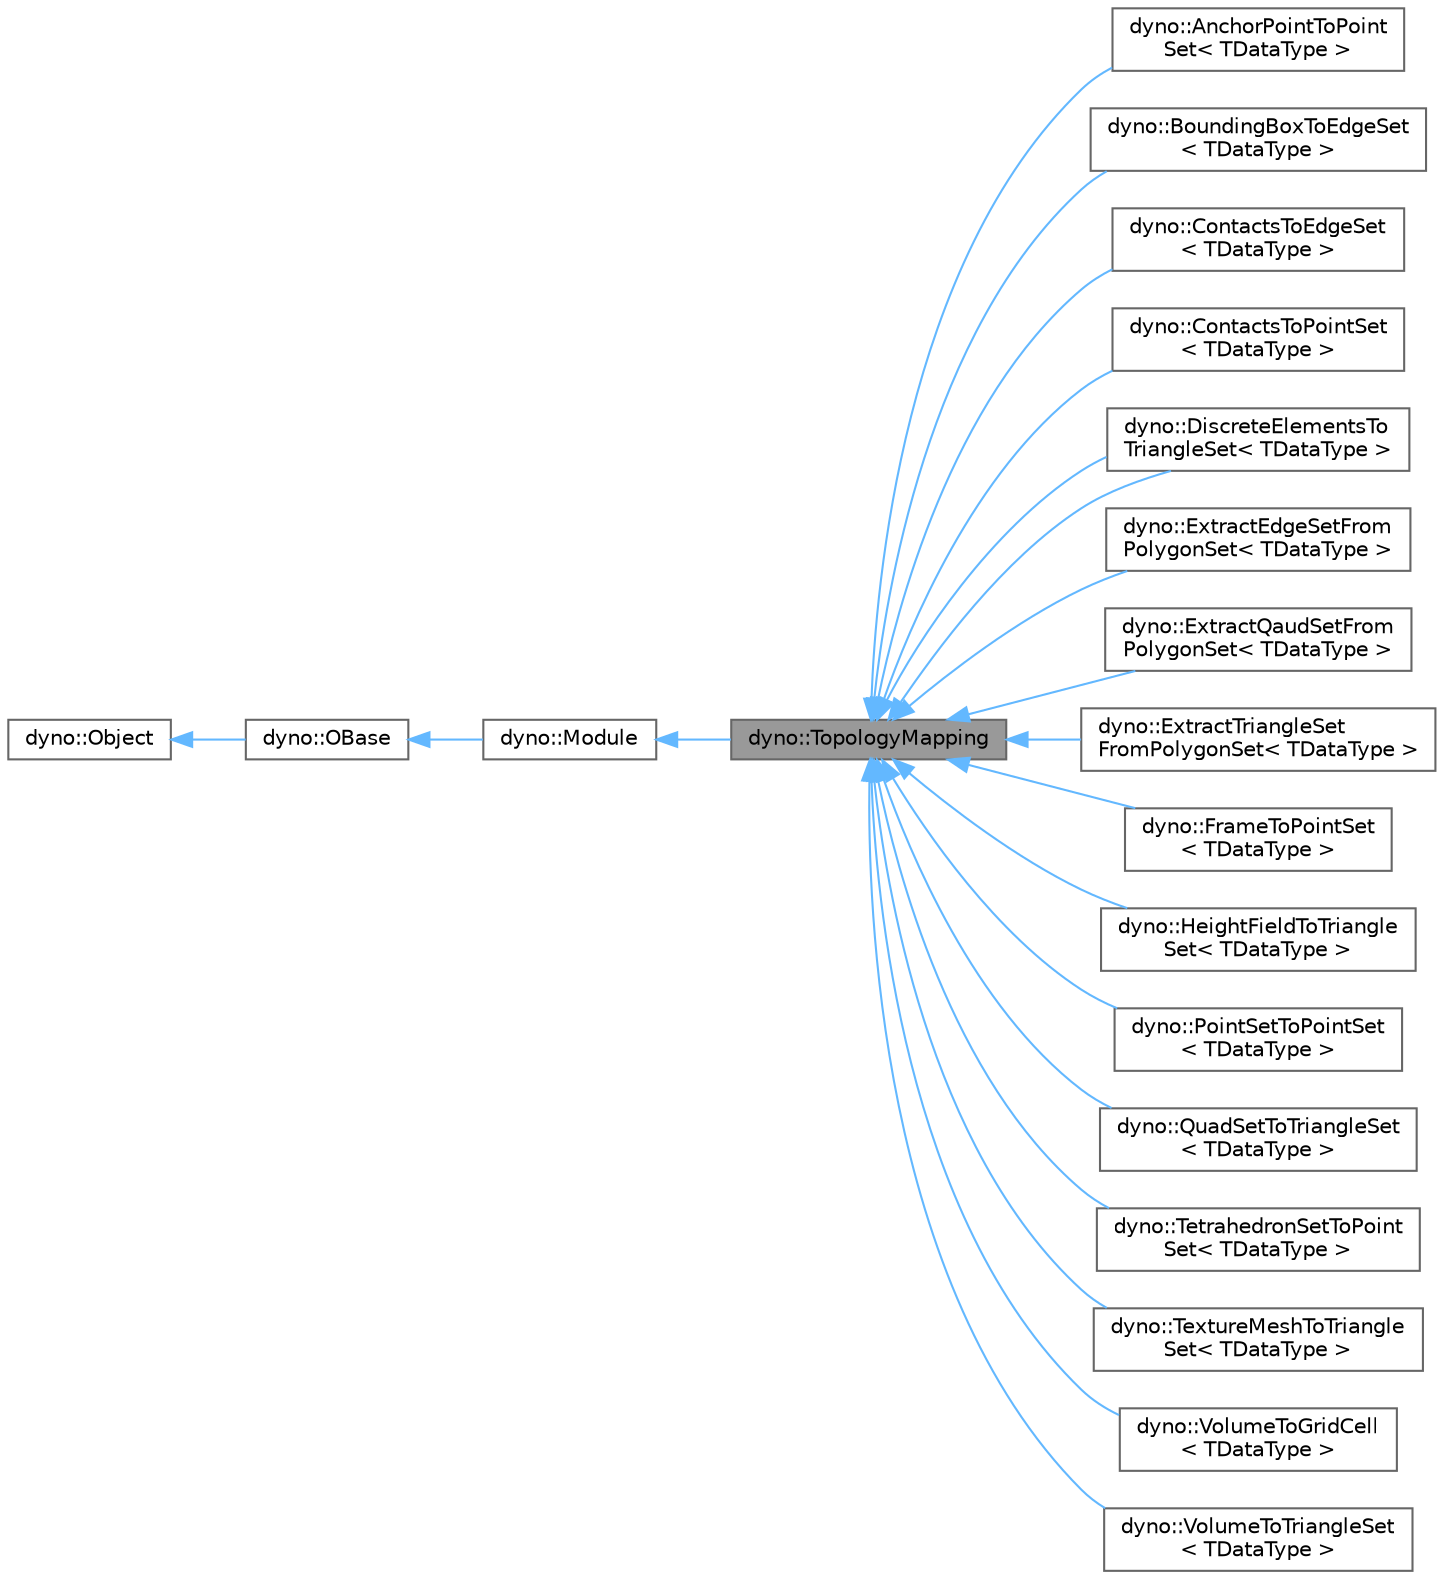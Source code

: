 digraph "dyno::TopologyMapping"
{
 // LATEX_PDF_SIZE
  bgcolor="transparent";
  edge [fontname=Helvetica,fontsize=10,labelfontname=Helvetica,labelfontsize=10];
  node [fontname=Helvetica,fontsize=10,shape=box,height=0.2,width=0.4];
  rankdir="LR";
  Node1 [id="Node000001",label="dyno::TopologyMapping",height=0.2,width=0.4,color="gray40", fillcolor="grey60", style="filled", fontcolor="black",tooltip=" "];
  Node2 -> Node1 [id="edge1_Node000001_Node000002",dir="back",color="steelblue1",style="solid",tooltip=" "];
  Node2 [id="Node000002",label="dyno::Module",height=0.2,width=0.4,color="gray40", fillcolor="white", style="filled",URL="$classdyno_1_1_module.html",tooltip=" "];
  Node3 -> Node2 [id="edge2_Node000002_Node000003",dir="back",color="steelblue1",style="solid",tooltip=" "];
  Node3 [id="Node000003",label="dyno::OBase",height=0.2,width=0.4,color="gray40", fillcolor="white", style="filled",URL="$classdyno_1_1_o_base.html",tooltip=" "];
  Node4 -> Node3 [id="edge3_Node000003_Node000004",dir="back",color="steelblue1",style="solid",tooltip=" "];
  Node4 [id="Node000004",label="dyno::Object",height=0.2,width=0.4,color="gray40", fillcolor="white", style="filled",URL="$classdyno_1_1_object.html",tooltip=" "];
  Node1 -> Node5 [id="edge4_Node000001_Node000005",dir="back",color="steelblue1",style="solid",tooltip=" "];
  Node5 [id="Node000005",label="dyno::AnchorPointToPoint\lSet\< TDataType \>",height=0.2,width=0.4,color="gray40", fillcolor="white", style="filled",URL="$classdyno_1_1_anchor_point_to_point_set.html",tooltip=" "];
  Node1 -> Node6 [id="edge5_Node000001_Node000006",dir="back",color="steelblue1",style="solid",tooltip=" "];
  Node6 [id="Node000006",label="dyno::BoundingBoxToEdgeSet\l\< TDataType \>",height=0.2,width=0.4,color="gray40", fillcolor="white", style="filled",URL="$classdyno_1_1_bounding_box_to_edge_set.html",tooltip=" "];
  Node1 -> Node7 [id="edge6_Node000001_Node000007",dir="back",color="steelblue1",style="solid",tooltip=" "];
  Node7 [id="Node000007",label="dyno::ContactsToEdgeSet\l\< TDataType \>",height=0.2,width=0.4,color="gray40", fillcolor="white", style="filled",URL="$classdyno_1_1_contacts_to_edge_set.html",tooltip=" "];
  Node1 -> Node8 [id="edge7_Node000001_Node000008",dir="back",color="steelblue1",style="solid",tooltip=" "];
  Node8 [id="Node000008",label="dyno::ContactsToPointSet\l\< TDataType \>",height=0.2,width=0.4,color="gray40", fillcolor="white", style="filled",URL="$classdyno_1_1_contacts_to_point_set.html",tooltip=" "];
  Node1 -> Node9 [id="edge8_Node000001_Node000009",dir="back",color="steelblue1",style="solid",tooltip=" "];
  Node9 [id="Node000009",label="dyno::DiscreteElementsTo\lTriangleSet\< TDataType \>",height=0.2,width=0.4,color="gray40", fillcolor="white", style="filled",URL="$classdyno_1_1_discrete_elements_to_triangle_set.html",tooltip=" "];
  Node1 -> Node9 [id="edge9_Node000001_Node000009",dir="back",color="steelblue1",style="solid",tooltip=" "];
  Node1 -> Node10 [id="edge10_Node000001_Node000010",dir="back",color="steelblue1",style="solid",tooltip=" "];
  Node10 [id="Node000010",label="dyno::ExtractEdgeSetFrom\lPolygonSet\< TDataType \>",height=0.2,width=0.4,color="gray40", fillcolor="white", style="filled",URL="$classdyno_1_1_extract_edge_set_from_polygon_set.html",tooltip=" "];
  Node1 -> Node11 [id="edge11_Node000001_Node000011",dir="back",color="steelblue1",style="solid",tooltip=" "];
  Node11 [id="Node000011",label="dyno::ExtractQaudSetFrom\lPolygonSet\< TDataType \>",height=0.2,width=0.4,color="gray40", fillcolor="white", style="filled",URL="$classdyno_1_1_extract_qaud_set_from_polygon_set.html",tooltip=" "];
  Node1 -> Node12 [id="edge12_Node000001_Node000012",dir="back",color="steelblue1",style="solid",tooltip=" "];
  Node12 [id="Node000012",label="dyno::ExtractTriangleSet\lFromPolygonSet\< TDataType \>",height=0.2,width=0.4,color="gray40", fillcolor="white", style="filled",URL="$classdyno_1_1_extract_triangle_set_from_polygon_set.html",tooltip=" "];
  Node1 -> Node13 [id="edge13_Node000001_Node000013",dir="back",color="steelblue1",style="solid",tooltip=" "];
  Node13 [id="Node000013",label="dyno::FrameToPointSet\l\< TDataType \>",height=0.2,width=0.4,color="gray40", fillcolor="white", style="filled",URL="$classdyno_1_1_frame_to_point_set.html",tooltip=" "];
  Node1 -> Node14 [id="edge14_Node000001_Node000014",dir="back",color="steelblue1",style="solid",tooltip=" "];
  Node14 [id="Node000014",label="dyno::HeightFieldToTriangle\lSet\< TDataType \>",height=0.2,width=0.4,color="gray40", fillcolor="white", style="filled",URL="$classdyno_1_1_height_field_to_triangle_set.html",tooltip=" "];
  Node1 -> Node15 [id="edge15_Node000001_Node000015",dir="back",color="steelblue1",style="solid",tooltip=" "];
  Node15 [id="Node000015",label="dyno::PointSetToPointSet\l\< TDataType \>",height=0.2,width=0.4,color="gray40", fillcolor="white", style="filled",URL="$classdyno_1_1_point_set_to_point_set.html",tooltip=" "];
  Node1 -> Node16 [id="edge16_Node000001_Node000016",dir="back",color="steelblue1",style="solid",tooltip=" "];
  Node16 [id="Node000016",label="dyno::QuadSetToTriangleSet\l\< TDataType \>",height=0.2,width=0.4,color="gray40", fillcolor="white", style="filled",URL="$classdyno_1_1_quad_set_to_triangle_set.html",tooltip=" "];
  Node1 -> Node17 [id="edge17_Node000001_Node000017",dir="back",color="steelblue1",style="solid",tooltip=" "];
  Node17 [id="Node000017",label="dyno::TetrahedronSetToPoint\lSet\< TDataType \>",height=0.2,width=0.4,color="gray40", fillcolor="white", style="filled",URL="$classdyno_1_1_tetrahedron_set_to_point_set.html",tooltip=" "];
  Node1 -> Node18 [id="edge18_Node000001_Node000018",dir="back",color="steelblue1",style="solid",tooltip=" "];
  Node18 [id="Node000018",label="dyno::TextureMeshToTriangle\lSet\< TDataType \>",height=0.2,width=0.4,color="gray40", fillcolor="white", style="filled",URL="$classdyno_1_1_texture_mesh_to_triangle_set.html",tooltip=" "];
  Node1 -> Node19 [id="edge19_Node000001_Node000019",dir="back",color="steelblue1",style="solid",tooltip=" "];
  Node19 [id="Node000019",label="dyno::VolumeToGridCell\l\< TDataType \>",height=0.2,width=0.4,color="gray40", fillcolor="white", style="filled",URL="$classdyno_1_1_volume_to_grid_cell.html",tooltip=" "];
  Node1 -> Node20 [id="edge20_Node000001_Node000020",dir="back",color="steelblue1",style="solid",tooltip=" "];
  Node20 [id="Node000020",label="dyno::VolumeToTriangleSet\l\< TDataType \>",height=0.2,width=0.4,color="gray40", fillcolor="white", style="filled",URL="$classdyno_1_1_volume_to_triangle_set.html",tooltip=" "];
}
